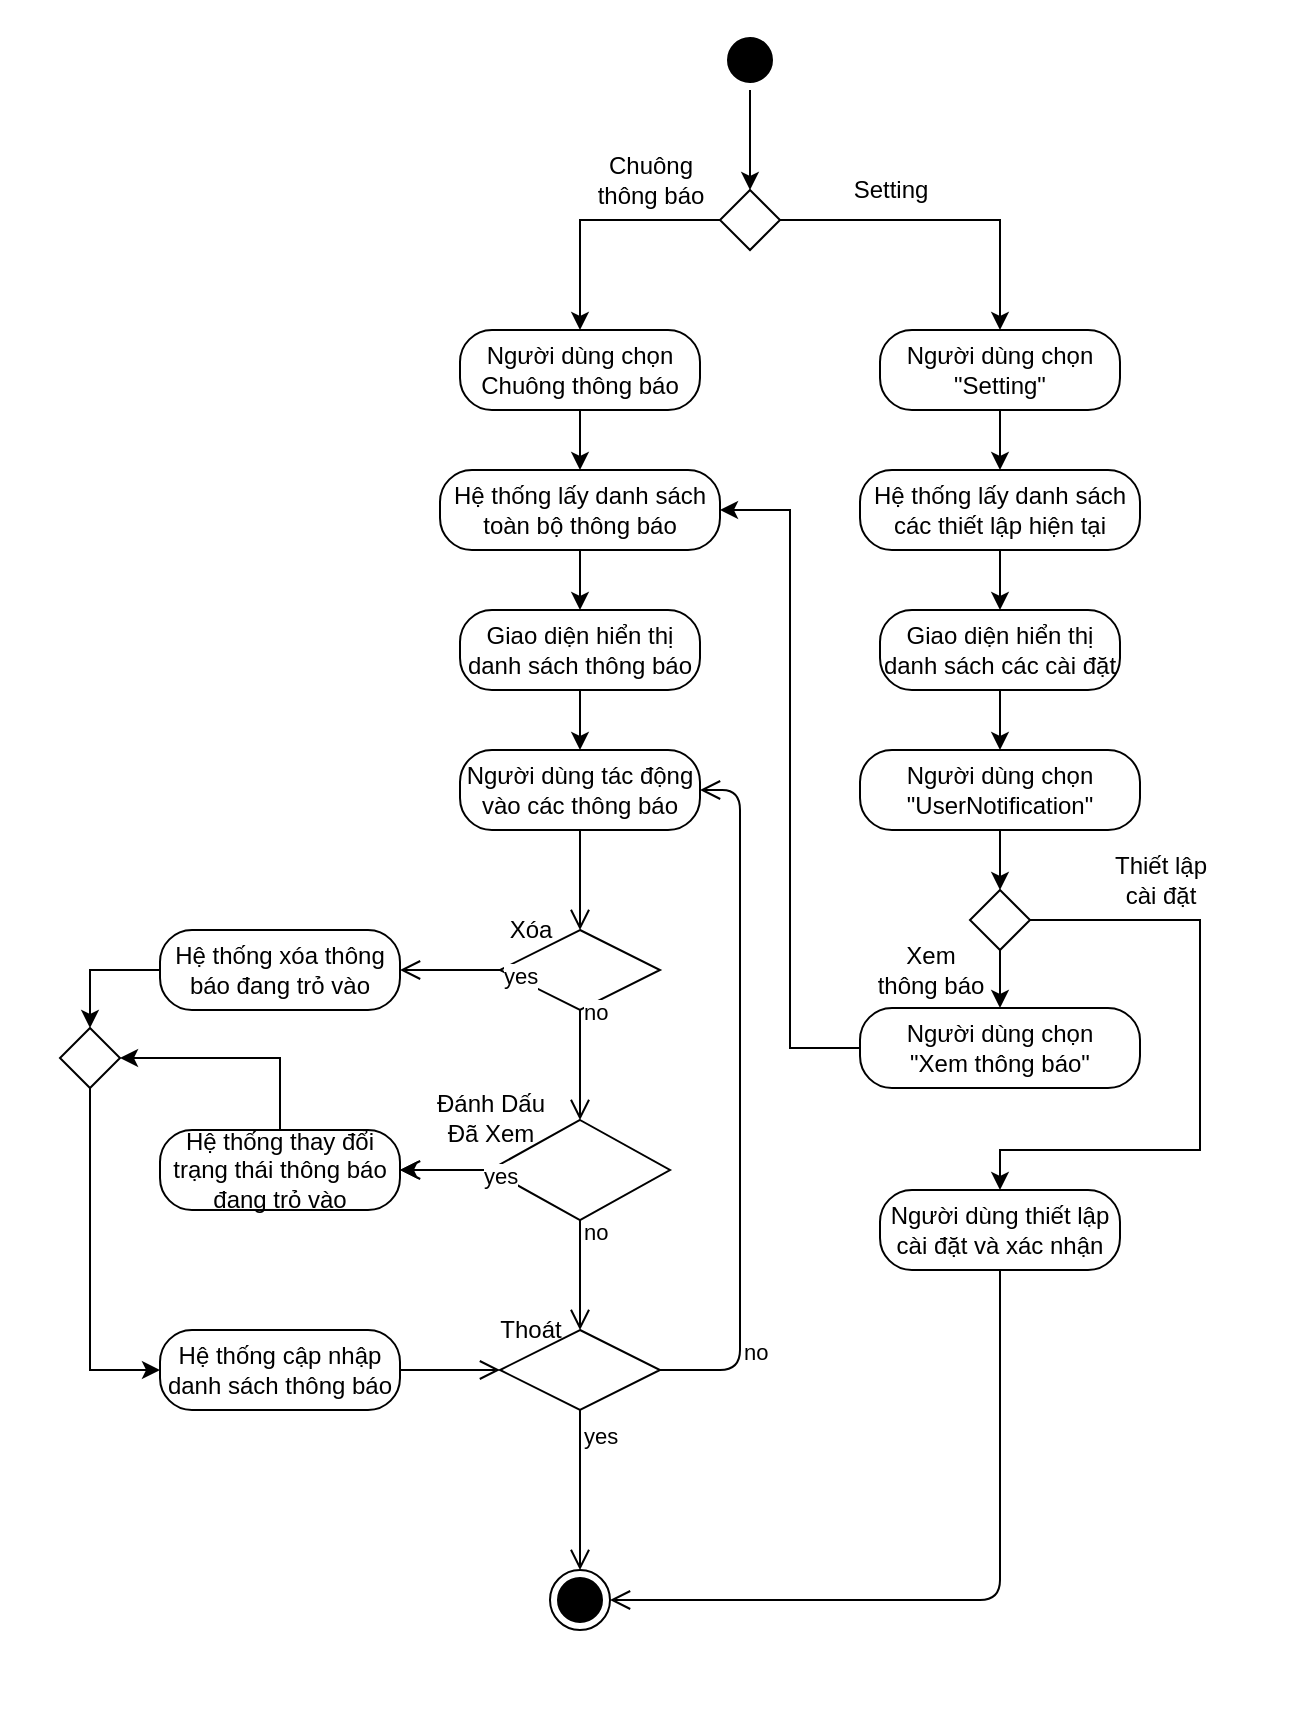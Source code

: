 <mxfile version="13.10.0" type="device"><diagram id="533PCfyZmHTiE4qDNtnp" name="Page-1"><mxGraphModel dx="1865" dy="1749" grid="1" gridSize="10" guides="1" tooltips="1" connect="1" arrows="1" fold="1" page="1" pageScale="1" pageWidth="827" pageHeight="1169" math="0" shadow="0"><root><mxCell id="0"/><mxCell id="1" parent="0"/><mxCell id="tr6qYD7Nl2amcjipEFbg-30" value="" style="rounded=0;whiteSpace=wrap;html=1;strokeColor=none;" parent="1" vertex="1"><mxGeometry x="-320" y="-135" width="650" height="855" as="geometry"/></mxCell><mxCell id="tr6qYD7Nl2amcjipEFbg-2" style="edgeStyle=orthogonalEdgeStyle;rounded=0;orthogonalLoop=1;jettySize=auto;html=1;entryX=0.5;entryY=0;entryDx=0;entryDy=0;" parent="1" source="pfBxr-TpBDh7rjHLc0Tl-1" target="tr6qYD7Nl2amcjipEFbg-1" edge="1"><mxGeometry relative="1" as="geometry"/></mxCell><mxCell id="pfBxr-TpBDh7rjHLc0Tl-1" value="" style="ellipse;html=1;shape=startState;fillColor=#000000;" parent="1" vertex="1"><mxGeometry x="40" y="-120" width="30" height="30" as="geometry"/></mxCell><mxCell id="tr6qYD7Nl2amcjipEFbg-10" style="edgeStyle=orthogonalEdgeStyle;rounded=0;orthogonalLoop=1;jettySize=auto;html=1;entryX=0.5;entryY=0;entryDx=0;entryDy=0;" parent="1" source="pfBxr-TpBDh7rjHLc0Tl-5" target="pfBxr-TpBDh7rjHLc0Tl-7" edge="1"><mxGeometry relative="1" as="geometry"/></mxCell><mxCell id="pfBxr-TpBDh7rjHLc0Tl-5" value="Hệ thống lấy danh sách toàn bộ thông báo" style="rounded=1;whiteSpace=wrap;html=1;arcSize=40;" parent="1" vertex="1"><mxGeometry x="-100" y="100" width="140" height="40" as="geometry"/></mxCell><mxCell id="tr6qYD7Nl2amcjipEFbg-7" style="edgeStyle=orthogonalEdgeStyle;rounded=0;orthogonalLoop=1;jettySize=auto;html=1;entryX=0.5;entryY=0;entryDx=0;entryDy=0;" parent="1" source="pfBxr-TpBDh7rjHLc0Tl-7" target="pfBxr-TpBDh7rjHLc0Tl-9" edge="1"><mxGeometry relative="1" as="geometry"/></mxCell><mxCell id="pfBxr-TpBDh7rjHLc0Tl-7" value="Giao diện hiển thị danh sách thông báo" style="rounded=1;whiteSpace=wrap;html=1;arcSize=40;" parent="1" vertex="1"><mxGeometry x="-90" y="170" width="120" height="40" as="geometry"/></mxCell><mxCell id="pfBxr-TpBDh7rjHLc0Tl-9" value="Người dùng tác động vào các thông báo" style="rounded=1;whiteSpace=wrap;html=1;arcSize=40;" parent="1" vertex="1"><mxGeometry x="-90" y="240" width="120" height="40" as="geometry"/></mxCell><mxCell id="pfBxr-TpBDh7rjHLc0Tl-10" value="" style="edgeStyle=orthogonalEdgeStyle;html=1;verticalAlign=bottom;endArrow=open;endSize=8;entryX=0.5;entryY=0;entryDx=0;entryDy=0;" parent="1" source="pfBxr-TpBDh7rjHLc0Tl-9" target="pfBxr-TpBDh7rjHLc0Tl-11" edge="1"><mxGeometry relative="1" as="geometry"><mxPoint x="55" y="310" as="targetPoint"/></mxGeometry></mxCell><mxCell id="pfBxr-TpBDh7rjHLc0Tl-11" value="" style="rhombus;whiteSpace=wrap;html=1;" parent="1" vertex="1"><mxGeometry x="-70" y="330" width="80" height="40" as="geometry"/></mxCell><mxCell id="pfBxr-TpBDh7rjHLc0Tl-12" value="no" style="edgeStyle=orthogonalEdgeStyle;html=1;align=left;verticalAlign=bottom;endArrow=open;endSize=8;" parent="1" source="pfBxr-TpBDh7rjHLc0Tl-11" target="pfBxr-TpBDh7rjHLc0Tl-22" edge="1"><mxGeometry x="-1" y="50" relative="1" as="geometry"><mxPoint x="400" y="350" as="targetPoint"/><mxPoint x="40" y="-20" as="offset"/></mxGeometry></mxCell><mxCell id="pfBxr-TpBDh7rjHLc0Tl-13" value="yes" style="edgeStyle=orthogonalEdgeStyle;html=1;align=left;verticalAlign=top;endArrow=open;endSize=8;" parent="1" source="pfBxr-TpBDh7rjHLc0Tl-11" target="pfBxr-TpBDh7rjHLc0Tl-14" edge="1"><mxGeometry x="-1" y="-50" relative="1" as="geometry"><mxPoint x="55" y="430" as="targetPoint"/><mxPoint x="10" y="-30" as="offset"/></mxGeometry></mxCell><mxCell id="R7bmdkfEzemchcxJAyFJ-5" value="" style="edgeStyle=orthogonalEdgeStyle;rounded=0;orthogonalLoop=1;jettySize=auto;html=1;" edge="1" parent="1" source="pfBxr-TpBDh7rjHLc0Tl-14" target="pfBxr-TpBDh7rjHLc0Tl-24"><mxGeometry relative="1" as="geometry"/></mxCell><mxCell id="pfBxr-TpBDh7rjHLc0Tl-14" value="" style="rhombus;whiteSpace=wrap;html=1;" parent="1" vertex="1"><mxGeometry x="-75" y="425" width="90" height="50" as="geometry"/></mxCell><mxCell id="pfBxr-TpBDh7rjHLc0Tl-15" value="no" style="edgeStyle=orthogonalEdgeStyle;html=1;align=left;verticalAlign=bottom;endArrow=open;endSize=8;" parent="1" source="pfBxr-TpBDh7rjHLc0Tl-14" target="pfBxr-TpBDh7rjHLc0Tl-24" edge="1"><mxGeometry x="-1" y="60" relative="1" as="geometry"><mxPoint x="400" y="445" as="targetPoint"/><mxPoint x="45" y="-20" as="offset"/></mxGeometry></mxCell><mxCell id="pfBxr-TpBDh7rjHLc0Tl-16" value="yes" style="edgeStyle=orthogonalEdgeStyle;html=1;align=left;verticalAlign=top;endArrow=open;endSize=8;" parent="1" source="pfBxr-TpBDh7rjHLc0Tl-14" target="pfBxr-TpBDh7rjHLc0Tl-18" edge="1"><mxGeometry x="-1" y="-61" relative="1" as="geometry"><mxPoint x="55" y="520" as="targetPoint"/><mxPoint x="11" y="-35" as="offset"/></mxGeometry></mxCell><mxCell id="pfBxr-TpBDh7rjHLc0Tl-18" value="" style="rhombus;whiteSpace=wrap;html=1;" parent="1" vertex="1"><mxGeometry x="-70" y="530" width="80" height="40" as="geometry"/></mxCell><mxCell id="pfBxr-TpBDh7rjHLc0Tl-19" value="no" style="edgeStyle=orthogonalEdgeStyle;html=1;align=left;verticalAlign=bottom;endArrow=open;endSize=8;exitX=1;exitY=0.5;exitDx=0;exitDy=0;" parent="1" source="pfBxr-TpBDh7rjHLc0Tl-18" edge="1"><mxGeometry x="-0.768" relative="1" as="geometry"><mxPoint x="30" y="260" as="targetPoint"/><Array as="points"><mxPoint x="50" y="550"/><mxPoint x="50" y="260"/></Array><mxPoint as="offset"/></mxGeometry></mxCell><mxCell id="pfBxr-TpBDh7rjHLc0Tl-20" value="yes" style="edgeStyle=orthogonalEdgeStyle;html=1;align=left;verticalAlign=top;endArrow=open;endSize=8;" parent="1" source="pfBxr-TpBDh7rjHLc0Tl-18" target="pfBxr-TpBDh7rjHLc0Tl-21" edge="1"><mxGeometry x="-1" relative="1" as="geometry"><mxPoint x="55" y="630" as="targetPoint"/></mxGeometry></mxCell><mxCell id="pfBxr-TpBDh7rjHLc0Tl-21" value="" style="ellipse;html=1;shape=endState;fillColor=#000000;" parent="1" vertex="1"><mxGeometry x="-45" y="650" width="30" height="30" as="geometry"/></mxCell><mxCell id="tr6qYD7Nl2amcjipEFbg-16" style="edgeStyle=orthogonalEdgeStyle;rounded=0;orthogonalLoop=1;jettySize=auto;html=1;entryX=0.5;entryY=0;entryDx=0;entryDy=0;" parent="1" source="pfBxr-TpBDh7rjHLc0Tl-22" target="tr6qYD7Nl2amcjipEFbg-15" edge="1"><mxGeometry relative="1" as="geometry"/></mxCell><mxCell id="pfBxr-TpBDh7rjHLc0Tl-22" value="Hệ thống xóa thông báo đang trỏ vào" style="rounded=1;whiteSpace=wrap;html=1;arcSize=40;" parent="1" vertex="1"><mxGeometry x="-240" y="330" width="120" height="40" as="geometry"/></mxCell><mxCell id="tr6qYD7Nl2amcjipEFbg-17" style="rounded=0;orthogonalLoop=1;jettySize=auto;html=1;entryX=1;entryY=0.5;entryDx=0;entryDy=0;exitX=0.5;exitY=0;exitDx=0;exitDy=0;edgeStyle=orthogonalEdgeStyle;" parent="1" source="pfBxr-TpBDh7rjHLc0Tl-24" target="tr6qYD7Nl2amcjipEFbg-15" edge="1"><mxGeometry relative="1" as="geometry"/></mxCell><mxCell id="pfBxr-TpBDh7rjHLc0Tl-24" value="Hệ thống thay đổi trạng thái thông báo đang trỏ vào" style="rounded=1;whiteSpace=wrap;html=1;arcSize=40;" parent="1" vertex="1"><mxGeometry x="-240" y="430" width="120" height="40" as="geometry"/></mxCell><mxCell id="pfBxr-TpBDh7rjHLc0Tl-30" value="Hệ thống cập nhập danh sách thông báo" style="rounded=1;whiteSpace=wrap;html=1;arcSize=40;" parent="1" vertex="1"><mxGeometry x="-240" y="530" width="120" height="40" as="geometry"/></mxCell><mxCell id="pfBxr-TpBDh7rjHLc0Tl-31" value="" style="edgeStyle=orthogonalEdgeStyle;html=1;verticalAlign=bottom;endArrow=open;endSize=8;entryX=0;entryY=0.5;entryDx=0;entryDy=0;" parent="1" source="pfBxr-TpBDh7rjHLc0Tl-30" target="pfBxr-TpBDh7rjHLc0Tl-18" edge="1"><mxGeometry relative="1" as="geometry"><mxPoint x="14.883" y="550.411" as="targetPoint"/></mxGeometry></mxCell><mxCell id="tr6qYD7Nl2amcjipEFbg-22" style="edgeStyle=orthogonalEdgeStyle;rounded=0;orthogonalLoop=1;jettySize=auto;html=1;entryX=0.5;entryY=0;entryDx=0;entryDy=0;" parent="1" source="0843NCUoFEittQAQ7N_B-10" target="0843NCUoFEittQAQ7N_B-12" edge="1"><mxGeometry relative="1" as="geometry"/></mxCell><mxCell id="0843NCUoFEittQAQ7N_B-10" value="Hệ thống lấy danh sách các thiết lập hiện tại" style="rounded=1;whiteSpace=wrap;html=1;arcSize=40;" parent="1" vertex="1"><mxGeometry x="110" y="100" width="140" height="40" as="geometry"/></mxCell><mxCell id="tr6qYD7Nl2amcjipEFbg-23" style="edgeStyle=orthogonalEdgeStyle;rounded=0;orthogonalLoop=1;jettySize=auto;html=1;entryX=0.5;entryY=0;entryDx=0;entryDy=0;" parent="1" source="0843NCUoFEittQAQ7N_B-12" target="tr6qYD7Nl2amcjipEFbg-19" edge="1"><mxGeometry relative="1" as="geometry"/></mxCell><mxCell id="0843NCUoFEittQAQ7N_B-12" value="Giao diện hiển thị danh sách các cài đặt" style="rounded=1;whiteSpace=wrap;html=1;arcSize=40;" parent="1" vertex="1"><mxGeometry x="120" y="170" width="120" height="40" as="geometry"/></mxCell><mxCell id="0843NCUoFEittQAQ7N_B-20" value="Người dùng thiết lập cài đặt và xác nhận" style="rounded=1;whiteSpace=wrap;html=1;arcSize=40;" parent="1" vertex="1"><mxGeometry x="120" y="460" width="120" height="40" as="geometry"/></mxCell><mxCell id="0843NCUoFEittQAQ7N_B-21" value="" style="html=1;verticalAlign=bottom;endArrow=open;endSize=8;entryX=1;entryY=0.5;entryDx=0;entryDy=0;edgeStyle=orthogonalEdgeStyle;exitX=0.5;exitY=1;exitDx=0;exitDy=0;" parent="1" source="0843NCUoFEittQAQ7N_B-20" target="pfBxr-TpBDh7rjHLc0Tl-21" edge="1"><mxGeometry relative="1" as="geometry"><mxPoint x="52.735" y="691.678" as="targetPoint"/><Array as="points"><mxPoint x="180" y="665"/></Array></mxGeometry></mxCell><mxCell id="tr6qYD7Nl2amcjipEFbg-5" style="edgeStyle=orthogonalEdgeStyle;rounded=0;orthogonalLoop=1;jettySize=auto;html=1;entryX=0.5;entryY=0;entryDx=0;entryDy=0;" parent="1" source="tr6qYD7Nl2amcjipEFbg-1" target="tr6qYD7Nl2amcjipEFbg-4" edge="1"><mxGeometry relative="1" as="geometry"/></mxCell><mxCell id="tr6qYD7Nl2amcjipEFbg-6" style="edgeStyle=orthogonalEdgeStyle;rounded=0;orthogonalLoop=1;jettySize=auto;html=1;entryX=0.5;entryY=0;entryDx=0;entryDy=0;" parent="1" source="tr6qYD7Nl2amcjipEFbg-1" target="tr6qYD7Nl2amcjipEFbg-3" edge="1"><mxGeometry relative="1" as="geometry"/></mxCell><mxCell id="tr6qYD7Nl2amcjipEFbg-1" value="" style="rhombus;" parent="1" vertex="1"><mxGeometry x="40" y="-40" width="30" height="30" as="geometry"/></mxCell><mxCell id="tr6qYD7Nl2amcjipEFbg-9" style="edgeStyle=orthogonalEdgeStyle;rounded=0;orthogonalLoop=1;jettySize=auto;html=1;entryX=0.5;entryY=0;entryDx=0;entryDy=0;" parent="1" source="tr6qYD7Nl2amcjipEFbg-3" target="pfBxr-TpBDh7rjHLc0Tl-5" edge="1"><mxGeometry relative="1" as="geometry"/></mxCell><mxCell id="tr6qYD7Nl2amcjipEFbg-3" value="Người dùng chọn Chuông thông báo" style="rounded=1;whiteSpace=wrap;html=1;arcSize=40;" parent="1" vertex="1"><mxGeometry x="-90" y="30" width="120" height="40" as="geometry"/></mxCell><mxCell id="tr6qYD7Nl2amcjipEFbg-12" style="edgeStyle=orthogonalEdgeStyle;rounded=0;orthogonalLoop=1;jettySize=auto;html=1;entryX=0.5;entryY=0;entryDx=0;entryDy=0;" parent="1" source="tr6qYD7Nl2amcjipEFbg-4" target="0843NCUoFEittQAQ7N_B-10" edge="1"><mxGeometry relative="1" as="geometry"/></mxCell><mxCell id="tr6qYD7Nl2amcjipEFbg-4" value="Người dùng chọn &quot;Setting&quot;" style="rounded=1;whiteSpace=wrap;html=1;arcSize=40;" parent="1" vertex="1"><mxGeometry x="120" y="30" width="120" height="40" as="geometry"/></mxCell><mxCell id="tr6qYD7Nl2amcjipEFbg-18" style="edgeStyle=orthogonalEdgeStyle;rounded=0;orthogonalLoop=1;jettySize=auto;html=1;entryX=0;entryY=0.5;entryDx=0;entryDy=0;exitX=0.5;exitY=1;exitDx=0;exitDy=0;" parent="1" source="tr6qYD7Nl2amcjipEFbg-15" target="pfBxr-TpBDh7rjHLc0Tl-30" edge="1"><mxGeometry relative="1" as="geometry"/></mxCell><mxCell id="tr6qYD7Nl2amcjipEFbg-15" value="" style="rhombus;" parent="1" vertex="1"><mxGeometry x="-290" y="379" width="30" height="30" as="geometry"/></mxCell><mxCell id="tr6qYD7Nl2amcjipEFbg-26" style="edgeStyle=orthogonalEdgeStyle;rounded=0;orthogonalLoop=1;jettySize=auto;html=1;entryX=0.5;entryY=0;entryDx=0;entryDy=0;" parent="1" source="tr6qYD7Nl2amcjipEFbg-19" target="tr6qYD7Nl2amcjipEFbg-25" edge="1"><mxGeometry relative="1" as="geometry"/></mxCell><mxCell id="tr6qYD7Nl2amcjipEFbg-19" value="Người dùng chọn &quot;UserNotification&quot;" style="rounded=1;whiteSpace=wrap;html=1;arcSize=40;" parent="1" vertex="1"><mxGeometry x="110" y="240" width="140" height="40" as="geometry"/></mxCell><mxCell id="tr6qYD7Nl2amcjipEFbg-28" style="edgeStyle=orthogonalEdgeStyle;rounded=0;orthogonalLoop=1;jettySize=auto;html=1;entryX=1;entryY=0.5;entryDx=0;entryDy=0;" parent="1" source="tr6qYD7Nl2amcjipEFbg-24" target="pfBxr-TpBDh7rjHLc0Tl-5" edge="1"><mxGeometry relative="1" as="geometry"/></mxCell><mxCell id="tr6qYD7Nl2amcjipEFbg-24" value="Người dùng chọn &lt;br&gt;&quot;Xem thông báo&quot;" style="rounded=1;whiteSpace=wrap;html=1;arcSize=40;" parent="1" vertex="1"><mxGeometry x="110" y="369" width="140" height="40" as="geometry"/></mxCell><mxCell id="tr6qYD7Nl2amcjipEFbg-27" style="edgeStyle=orthogonalEdgeStyle;rounded=0;orthogonalLoop=1;jettySize=auto;html=1;entryX=0.5;entryY=0;entryDx=0;entryDy=0;" parent="1" source="tr6qYD7Nl2amcjipEFbg-25" target="tr6qYD7Nl2amcjipEFbg-24" edge="1"><mxGeometry relative="1" as="geometry"/></mxCell><mxCell id="tr6qYD7Nl2amcjipEFbg-29" style="edgeStyle=orthogonalEdgeStyle;rounded=0;orthogonalLoop=1;jettySize=auto;html=1;entryX=0.5;entryY=0;entryDx=0;entryDy=0;" parent="1" source="tr6qYD7Nl2amcjipEFbg-25" target="0843NCUoFEittQAQ7N_B-20" edge="1"><mxGeometry relative="1" as="geometry"><Array as="points"><mxPoint x="280" y="325"/><mxPoint x="280" y="440"/><mxPoint x="180" y="440"/></Array></mxGeometry></mxCell><mxCell id="tr6qYD7Nl2amcjipEFbg-25" value="" style="rhombus;" parent="1" vertex="1"><mxGeometry x="165" y="310" width="30" height="30" as="geometry"/></mxCell><mxCell id="R7bmdkfEzemchcxJAyFJ-1" value="Chuông&lt;br&gt;thông báo" style="text;html=1;align=center;verticalAlign=middle;resizable=0;points=[];autosize=1;" vertex="1" parent="1"><mxGeometry x="-30" y="-60" width="70" height="30" as="geometry"/></mxCell><mxCell id="R7bmdkfEzemchcxJAyFJ-2" value="Setting" style="text;html=1;align=center;verticalAlign=middle;resizable=0;points=[];autosize=1;" vertex="1" parent="1"><mxGeometry x="100" y="-50" width="50" height="20" as="geometry"/></mxCell><mxCell id="R7bmdkfEzemchcxJAyFJ-3" value="Thoát" style="text;html=1;align=center;verticalAlign=middle;resizable=0;points=[];autosize=1;" vertex="1" parent="1"><mxGeometry x="-80" y="520" width="50" height="20" as="geometry"/></mxCell><mxCell id="R7bmdkfEzemchcxJAyFJ-4" value="Đánh Dấu&lt;br&gt;Đã Xem" style="text;html=1;align=center;verticalAlign=middle;resizable=0;points=[];autosize=1;" vertex="1" parent="1"><mxGeometry x="-110" y="409" width="70" height="30" as="geometry"/></mxCell><mxCell id="R7bmdkfEzemchcxJAyFJ-6" value="Xóa&lt;br&gt;" style="text;html=1;align=center;verticalAlign=middle;resizable=0;points=[];autosize=1;" vertex="1" parent="1"><mxGeometry x="-75" y="320" width="40" height="20" as="geometry"/></mxCell><mxCell id="R7bmdkfEzemchcxJAyFJ-7" value="Xem&lt;br&gt;thông báo" style="text;html=1;align=center;verticalAlign=middle;resizable=0;points=[];autosize=1;" vertex="1" parent="1"><mxGeometry x="110" y="335" width="70" height="30" as="geometry"/></mxCell><mxCell id="R7bmdkfEzemchcxJAyFJ-8" value="Thiết lập&lt;br&gt;cài đặt" style="text;html=1;align=center;verticalAlign=middle;resizable=0;points=[];autosize=1;" vertex="1" parent="1"><mxGeometry x="230" y="290" width="60" height="30" as="geometry"/></mxCell></root></mxGraphModel></diagram></mxfile>